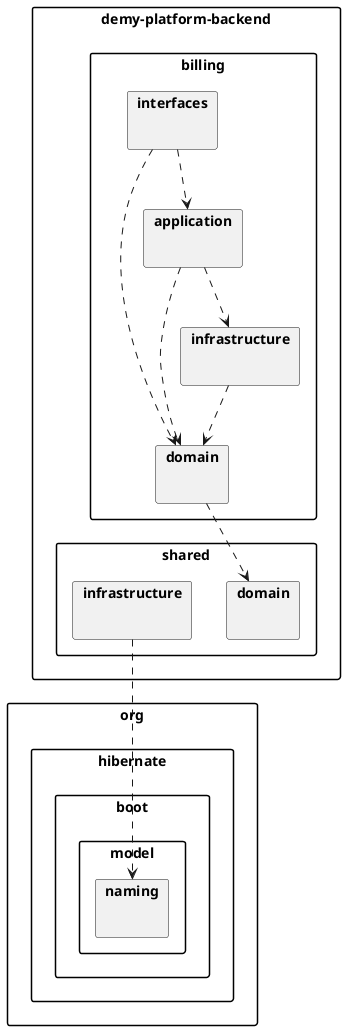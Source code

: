 @startuml
skinparam packageStyle rectangle

package demy-platform-backend as demy_platform_backend {
    package billing {
        package domain {}
        package application {}
        package infrastructure {}
        package interfaces {}
    }
    package shared {
        package domain {}
        package infrastructure {}
    }
}

' Definición explícita de paquetes externos
package org.hibernate.boot.model {
    package naming {}
}

' ========================
' DEPENDENCIAS ENTRE CAPAS
' ========================

demy_platform_backend.billing.infrastructure ..> demy_platform_backend.billing.domain

demy_platform_backend.billing.application ..> demy_platform_backend.billing.domain
demy_platform_backend.billing.application ..> demy_platform_backend.billing.infrastructure

demy_platform_backend.billing.interfaces ..> demy_platform_backend.billing.domain
demy_platform_backend.billing.interfaces ..> demy_platform_backend.billing.application

demy_platform_backend.shared.infrastructure ..> org.hibernate.boot.model.naming

demy_platform_backend.billing.domain ..> demy_platform_backend.shared.domain

@enduml
